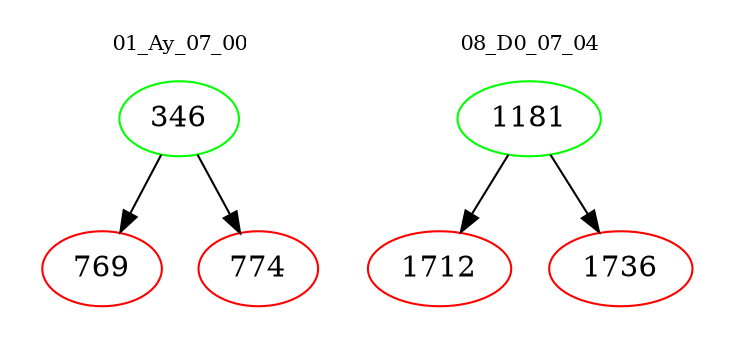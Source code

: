 digraph{
subgraph cluster_0 {
color = white
label = "01_Ay_07_00";
fontsize=10;
T0_346 [label="346", color="green"]
T0_346 -> T0_769 [color="black"]
T0_769 [label="769", color="red"]
T0_346 -> T0_774 [color="black"]
T0_774 [label="774", color="red"]
}
subgraph cluster_1 {
color = white
label = "08_D0_07_04";
fontsize=10;
T1_1181 [label="1181", color="green"]
T1_1181 -> T1_1712 [color="black"]
T1_1712 [label="1712", color="red"]
T1_1181 -> T1_1736 [color="black"]
T1_1736 [label="1736", color="red"]
}
}
